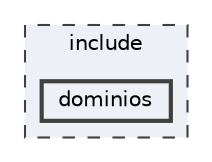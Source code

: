 digraph "include/dominios"
{
 // LATEX_PDF_SIZE
  bgcolor="transparent";
  edge [fontname=Helvetica,fontsize=10,labelfontname=Helvetica,labelfontsize=10];
  node [fontname=Helvetica,fontsize=10,shape=box,height=0.2,width=0.4];
  compound=true
  subgraph clusterdir_d44c64559bbebec7f509842c48db8b23 {
    graph [ bgcolor="#edf0f7", pencolor="grey25", label="include", fontname=Helvetica,fontsize=10 style="filled,dashed", URL="dir_d44c64559bbebec7f509842c48db8b23.html",tooltip=""]
  dir_c0d10a41af149a1d0f636d2d65cacec0 [label="dominios", fillcolor="#edf0f7", color="grey25", style="filled,bold", URL="dir_c0d10a41af149a1d0f636d2d65cacec0.html",tooltip=""];
  }
}
